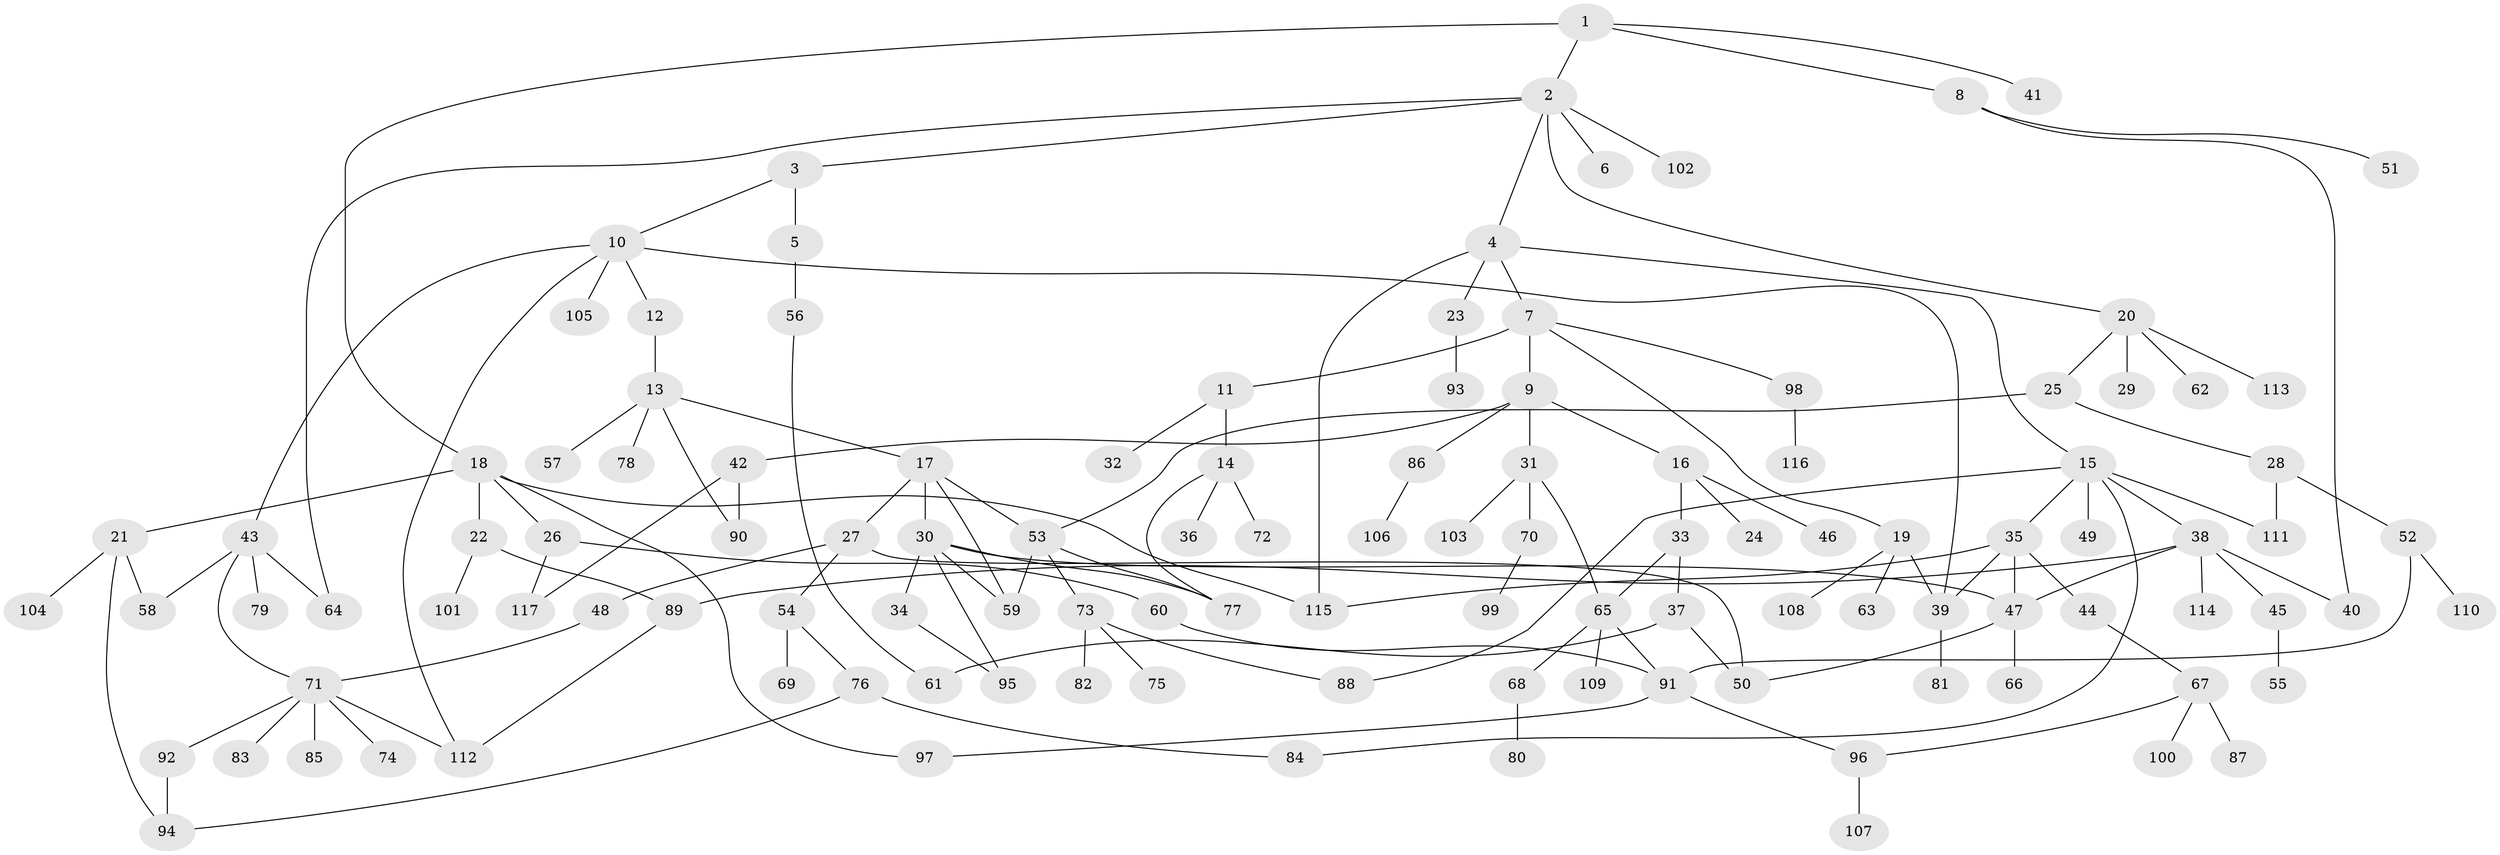 // coarse degree distribution, {3: 0.25609756097560976, 6: 0.04878048780487805, 5: 0.08536585365853659, 2: 0.25609756097560976, 1: 0.24390243902439024, 4: 0.0975609756097561, 8: 0.012195121951219513}
// Generated by graph-tools (version 1.1) at 2025/48/03/04/25 22:48:40]
// undirected, 117 vertices, 150 edges
graph export_dot {
  node [color=gray90,style=filled];
  1;
  2;
  3;
  4;
  5;
  6;
  7;
  8;
  9;
  10;
  11;
  12;
  13;
  14;
  15;
  16;
  17;
  18;
  19;
  20;
  21;
  22;
  23;
  24;
  25;
  26;
  27;
  28;
  29;
  30;
  31;
  32;
  33;
  34;
  35;
  36;
  37;
  38;
  39;
  40;
  41;
  42;
  43;
  44;
  45;
  46;
  47;
  48;
  49;
  50;
  51;
  52;
  53;
  54;
  55;
  56;
  57;
  58;
  59;
  60;
  61;
  62;
  63;
  64;
  65;
  66;
  67;
  68;
  69;
  70;
  71;
  72;
  73;
  74;
  75;
  76;
  77;
  78;
  79;
  80;
  81;
  82;
  83;
  84;
  85;
  86;
  87;
  88;
  89;
  90;
  91;
  92;
  93;
  94;
  95;
  96;
  97;
  98;
  99;
  100;
  101;
  102;
  103;
  104;
  105;
  106;
  107;
  108;
  109;
  110;
  111;
  112;
  113;
  114;
  115;
  116;
  117;
  1 -- 2;
  1 -- 8;
  1 -- 18;
  1 -- 41;
  2 -- 3;
  2 -- 4;
  2 -- 6;
  2 -- 20;
  2 -- 102;
  2 -- 64;
  3 -- 5;
  3 -- 10;
  4 -- 7;
  4 -- 15;
  4 -- 23;
  4 -- 115;
  5 -- 56;
  7 -- 9;
  7 -- 11;
  7 -- 19;
  7 -- 98;
  8 -- 51;
  8 -- 40;
  9 -- 16;
  9 -- 31;
  9 -- 42;
  9 -- 86;
  10 -- 12;
  10 -- 39;
  10 -- 43;
  10 -- 105;
  10 -- 112;
  11 -- 14;
  11 -- 32;
  12 -- 13;
  13 -- 17;
  13 -- 57;
  13 -- 78;
  13 -- 90;
  14 -- 36;
  14 -- 72;
  14 -- 77;
  15 -- 35;
  15 -- 38;
  15 -- 49;
  15 -- 84;
  15 -- 111;
  15 -- 88;
  16 -- 24;
  16 -- 33;
  16 -- 46;
  17 -- 27;
  17 -- 30;
  17 -- 53;
  17 -- 59;
  18 -- 21;
  18 -- 22;
  18 -- 26;
  18 -- 97;
  18 -- 115;
  19 -- 63;
  19 -- 108;
  19 -- 39;
  20 -- 25;
  20 -- 29;
  20 -- 62;
  20 -- 113;
  21 -- 104;
  21 -- 58;
  21 -- 94;
  22 -- 101;
  22 -- 89;
  23 -- 93;
  25 -- 28;
  25 -- 53;
  26 -- 60;
  26 -- 117;
  27 -- 48;
  27 -- 54;
  27 -- 50;
  28 -- 52;
  28 -- 111;
  30 -- 34;
  30 -- 59;
  30 -- 95;
  30 -- 77;
  30 -- 47;
  31 -- 65;
  31 -- 70;
  31 -- 103;
  33 -- 37;
  33 -- 65;
  34 -- 95;
  35 -- 44;
  35 -- 115;
  35 -- 39;
  35 -- 47;
  37 -- 61;
  37 -- 50;
  38 -- 40;
  38 -- 45;
  38 -- 47;
  38 -- 89;
  38 -- 114;
  39 -- 81;
  42 -- 90;
  42 -- 117;
  43 -- 58;
  43 -- 64;
  43 -- 79;
  43 -- 71;
  44 -- 67;
  45 -- 55;
  47 -- 50;
  47 -- 66;
  48 -- 71;
  52 -- 91;
  52 -- 110;
  53 -- 73;
  53 -- 77;
  53 -- 59;
  54 -- 69;
  54 -- 76;
  56 -- 61;
  60 -- 91;
  65 -- 68;
  65 -- 109;
  65 -- 91;
  67 -- 87;
  67 -- 100;
  67 -- 96;
  68 -- 80;
  70 -- 99;
  71 -- 74;
  71 -- 83;
  71 -- 85;
  71 -- 92;
  71 -- 112;
  73 -- 75;
  73 -- 82;
  73 -- 88;
  76 -- 94;
  76 -- 84;
  86 -- 106;
  89 -- 112;
  91 -- 96;
  91 -- 97;
  92 -- 94;
  96 -- 107;
  98 -- 116;
}
